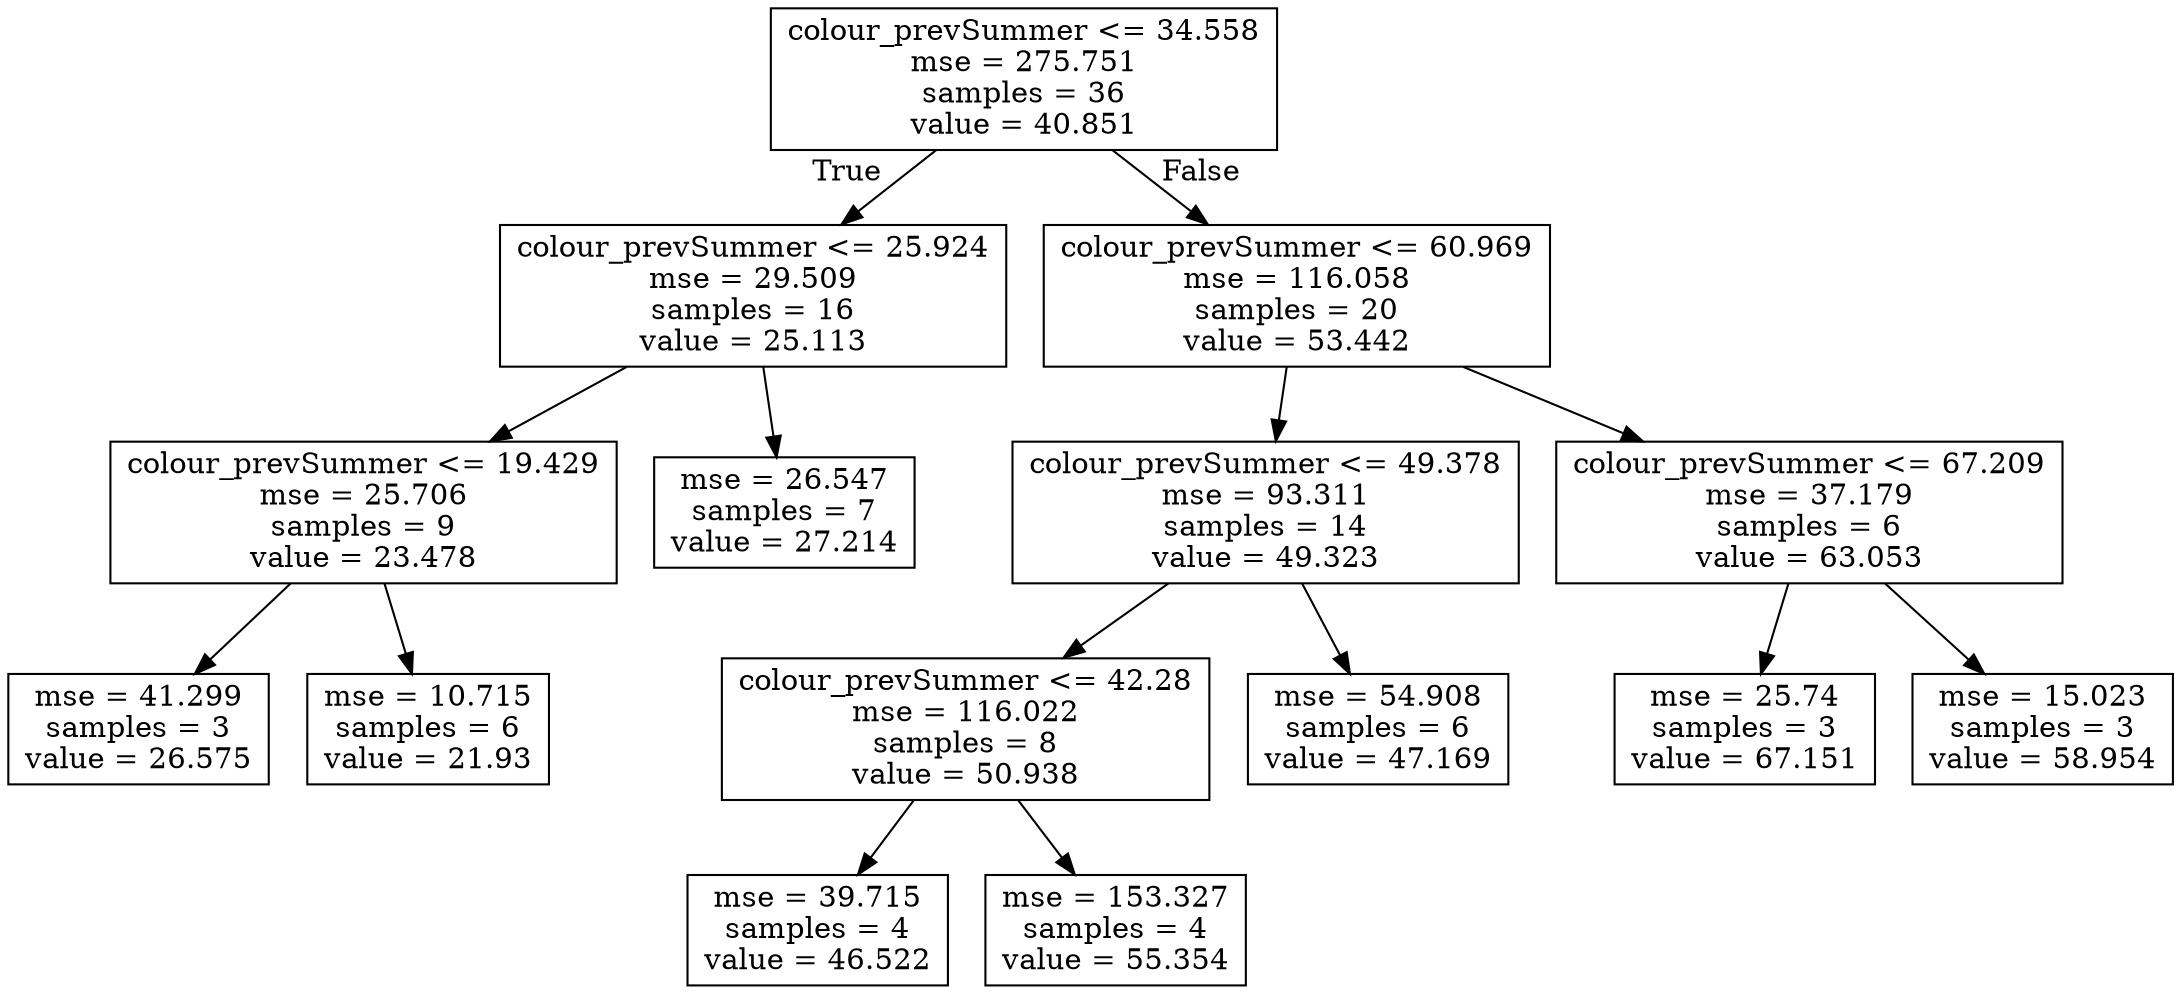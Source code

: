 digraph Tree {
node [shape=box] ;
0 [label="colour_prevSummer <= 34.558\nmse = 275.751\nsamples = 36\nvalue = 40.851"] ;
1 [label="colour_prevSummer <= 25.924\nmse = 29.509\nsamples = 16\nvalue = 25.113"] ;
0 -> 1 [labeldistance=2.5, labelangle=45, headlabel="True"] ;
7 [label="colour_prevSummer <= 19.429\nmse = 25.706\nsamples = 9\nvalue = 23.478"] ;
1 -> 7 ;
13 [label="mse = 41.299\nsamples = 3\nvalue = 26.575"] ;
7 -> 13 ;
14 [label="mse = 10.715\nsamples = 6\nvalue = 21.93"] ;
7 -> 14 ;
8 [label="mse = 26.547\nsamples = 7\nvalue = 27.214"] ;
1 -> 8 ;
2 [label="colour_prevSummer <= 60.969\nmse = 116.058\nsamples = 20\nvalue = 53.442"] ;
0 -> 2 [labeldistance=2.5, labelangle=-45, headlabel="False"] ;
3 [label="colour_prevSummer <= 49.378\nmse = 93.311\nsamples = 14\nvalue = 49.323"] ;
2 -> 3 ;
9 [label="colour_prevSummer <= 42.28\nmse = 116.022\nsamples = 8\nvalue = 50.938"] ;
3 -> 9 ;
11 [label="mse = 39.715\nsamples = 4\nvalue = 46.522"] ;
9 -> 11 ;
12 [label="mse = 153.327\nsamples = 4\nvalue = 55.354"] ;
9 -> 12 ;
10 [label="mse = 54.908\nsamples = 6\nvalue = 47.169"] ;
3 -> 10 ;
4 [label="colour_prevSummer <= 67.209\nmse = 37.179\nsamples = 6\nvalue = 63.053"] ;
2 -> 4 ;
5 [label="mse = 25.74\nsamples = 3\nvalue = 67.151"] ;
4 -> 5 ;
6 [label="mse = 15.023\nsamples = 3\nvalue = 58.954"] ;
4 -> 6 ;
}